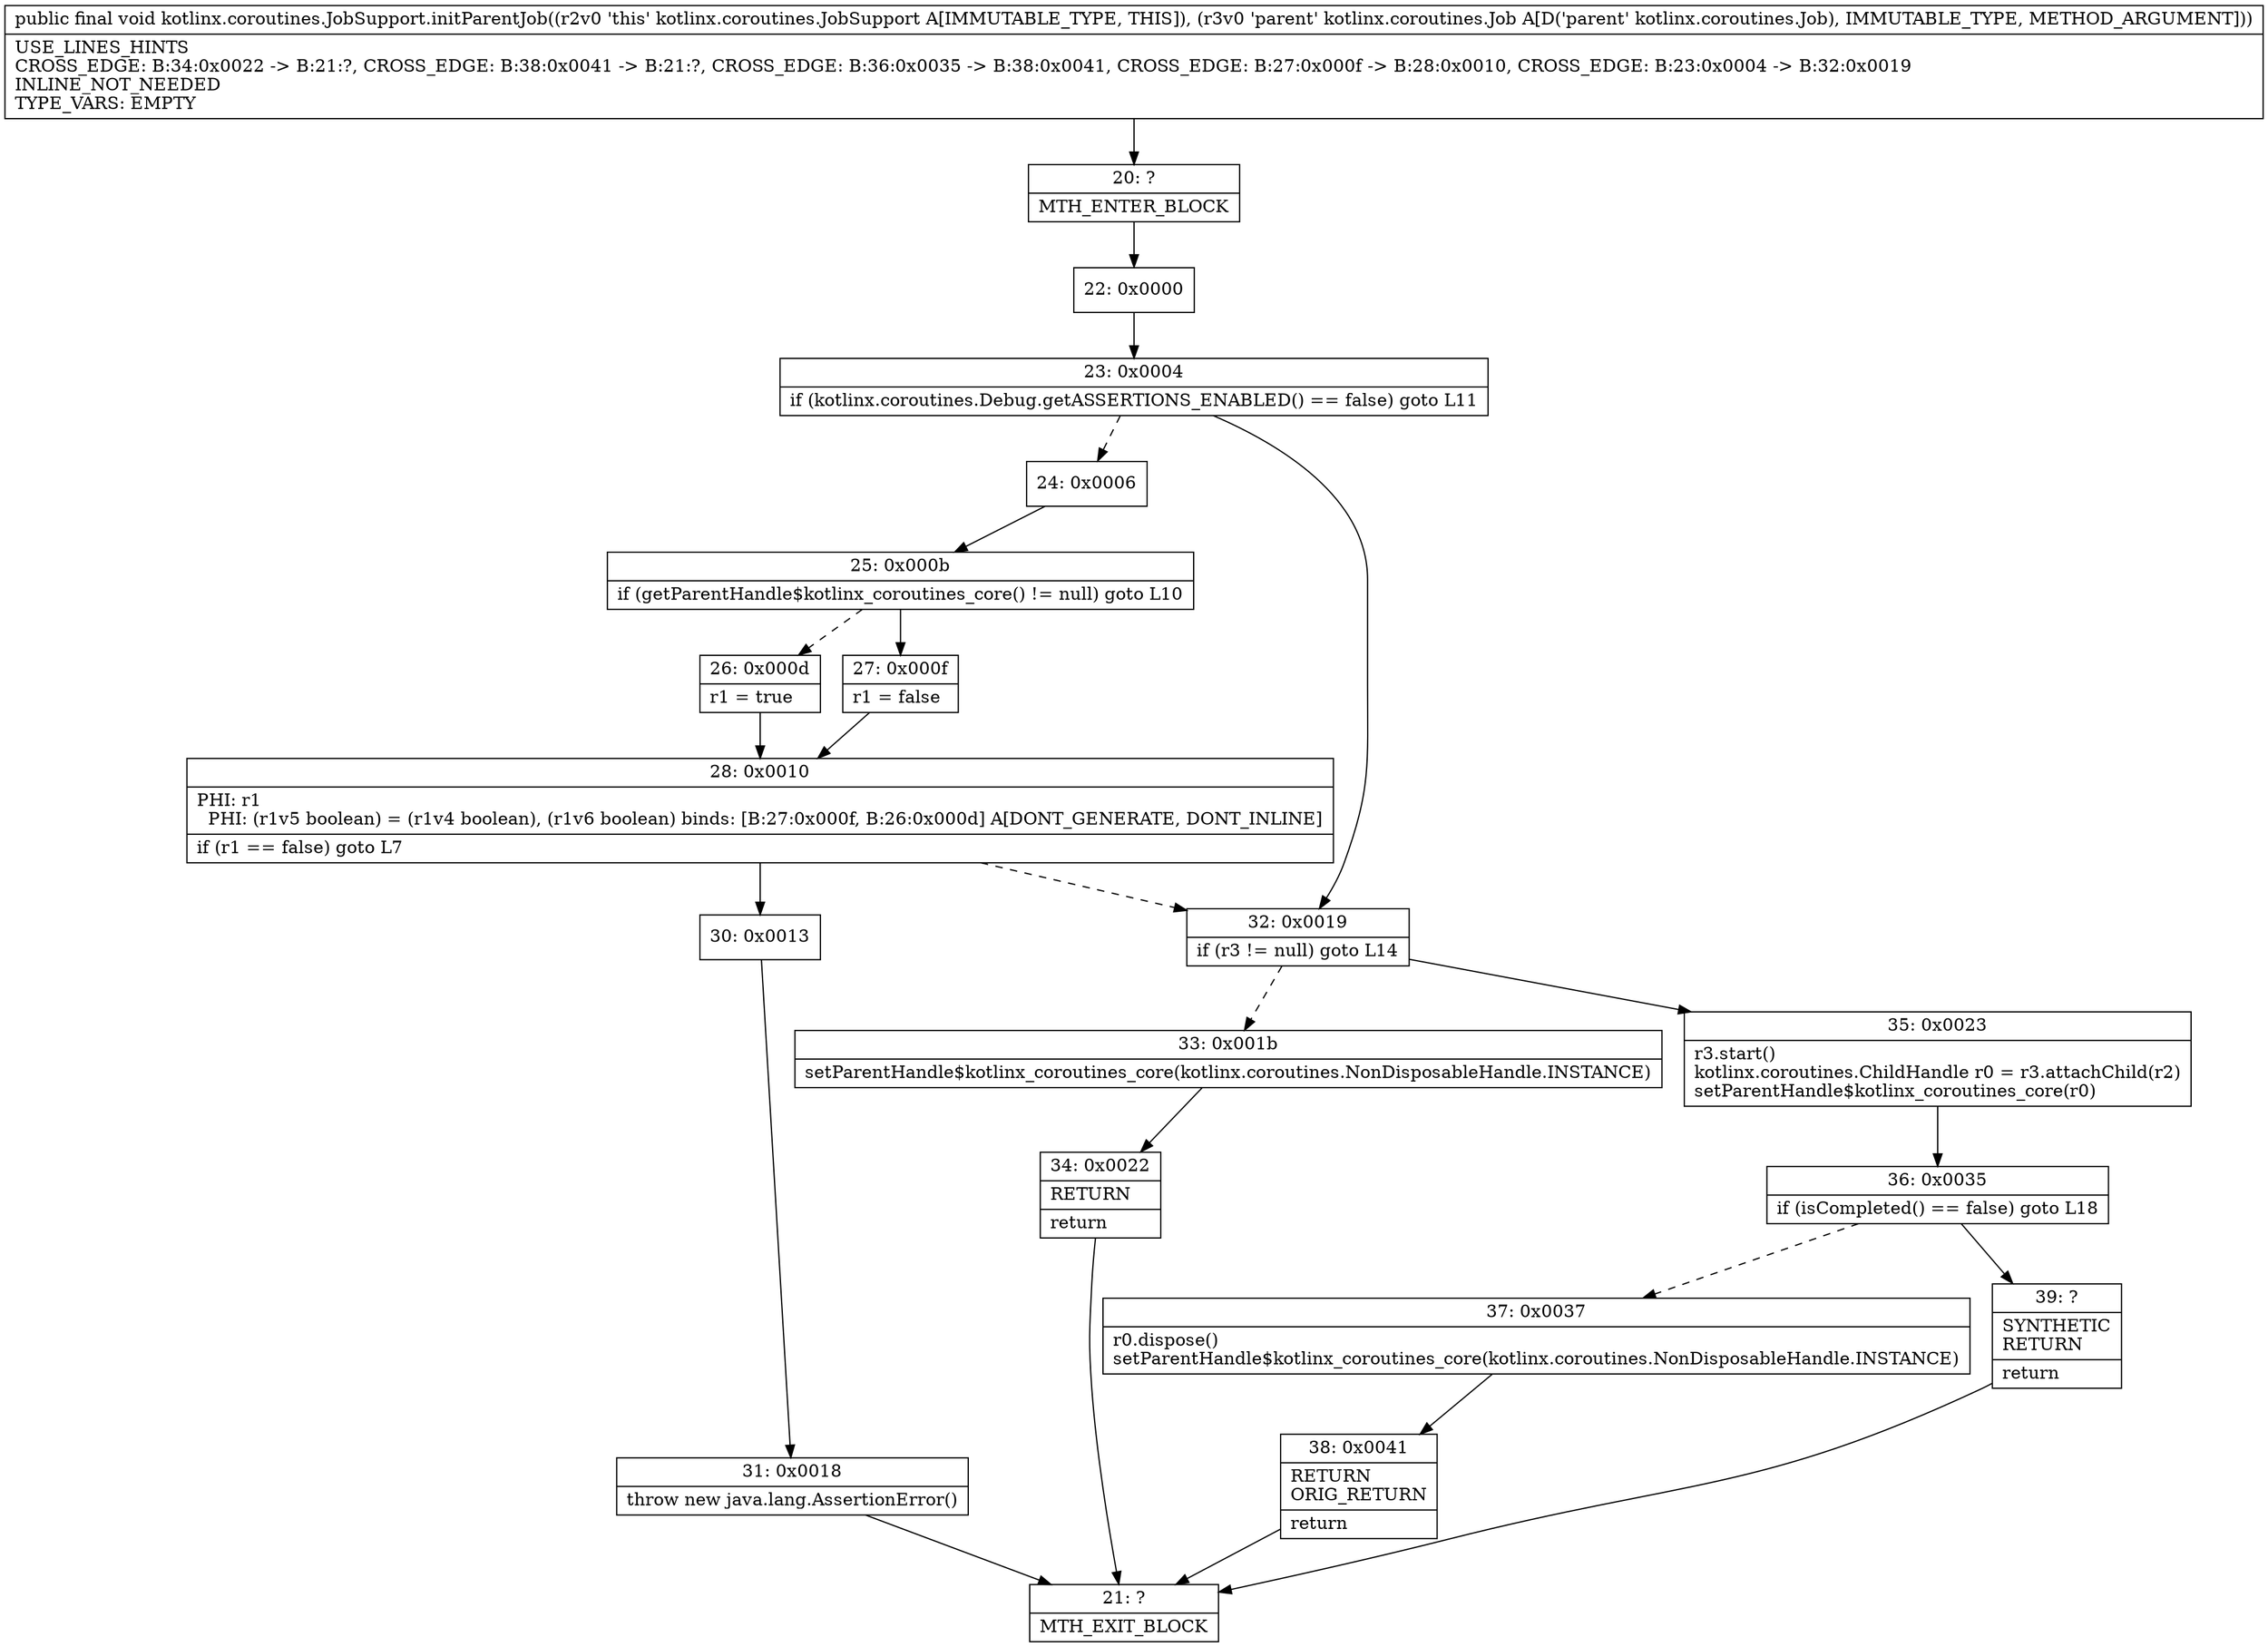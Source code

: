 digraph "CFG forkotlinx.coroutines.JobSupport.initParentJob(Lkotlinx\/coroutines\/Job;)V" {
Node_20 [shape=record,label="{20\:\ ?|MTH_ENTER_BLOCK\l}"];
Node_22 [shape=record,label="{22\:\ 0x0000}"];
Node_23 [shape=record,label="{23\:\ 0x0004|if (kotlinx.coroutines.Debug.getASSERTIONS_ENABLED() == false) goto L11\l}"];
Node_24 [shape=record,label="{24\:\ 0x0006}"];
Node_25 [shape=record,label="{25\:\ 0x000b|if (getParentHandle$kotlinx_coroutines_core() != null) goto L10\l}"];
Node_26 [shape=record,label="{26\:\ 0x000d|r1 = true\l}"];
Node_28 [shape=record,label="{28\:\ 0x0010|PHI: r1 \l  PHI: (r1v5 boolean) = (r1v4 boolean), (r1v6 boolean) binds: [B:27:0x000f, B:26:0x000d] A[DONT_GENERATE, DONT_INLINE]\l|if (r1 == false) goto L7\l}"];
Node_30 [shape=record,label="{30\:\ 0x0013}"];
Node_31 [shape=record,label="{31\:\ 0x0018|throw new java.lang.AssertionError()\l}"];
Node_21 [shape=record,label="{21\:\ ?|MTH_EXIT_BLOCK\l}"];
Node_27 [shape=record,label="{27\:\ 0x000f|r1 = false\l}"];
Node_32 [shape=record,label="{32\:\ 0x0019|if (r3 != null) goto L14\l}"];
Node_33 [shape=record,label="{33\:\ 0x001b|setParentHandle$kotlinx_coroutines_core(kotlinx.coroutines.NonDisposableHandle.INSTANCE)\l}"];
Node_34 [shape=record,label="{34\:\ 0x0022|RETURN\l|return\l}"];
Node_35 [shape=record,label="{35\:\ 0x0023|r3.start()\lkotlinx.coroutines.ChildHandle r0 = r3.attachChild(r2)\lsetParentHandle$kotlinx_coroutines_core(r0)\l}"];
Node_36 [shape=record,label="{36\:\ 0x0035|if (isCompleted() == false) goto L18\l}"];
Node_37 [shape=record,label="{37\:\ 0x0037|r0.dispose()\lsetParentHandle$kotlinx_coroutines_core(kotlinx.coroutines.NonDisposableHandle.INSTANCE)\l}"];
Node_38 [shape=record,label="{38\:\ 0x0041|RETURN\lORIG_RETURN\l|return\l}"];
Node_39 [shape=record,label="{39\:\ ?|SYNTHETIC\lRETURN\l|return\l}"];
MethodNode[shape=record,label="{public final void kotlinx.coroutines.JobSupport.initParentJob((r2v0 'this' kotlinx.coroutines.JobSupport A[IMMUTABLE_TYPE, THIS]), (r3v0 'parent' kotlinx.coroutines.Job A[D('parent' kotlinx.coroutines.Job), IMMUTABLE_TYPE, METHOD_ARGUMENT]))  | USE_LINES_HINTS\lCROSS_EDGE: B:34:0x0022 \-\> B:21:?, CROSS_EDGE: B:38:0x0041 \-\> B:21:?, CROSS_EDGE: B:36:0x0035 \-\> B:38:0x0041, CROSS_EDGE: B:27:0x000f \-\> B:28:0x0010, CROSS_EDGE: B:23:0x0004 \-\> B:32:0x0019\lINLINE_NOT_NEEDED\lTYPE_VARS: EMPTY\l}"];
MethodNode -> Node_20;Node_20 -> Node_22;
Node_22 -> Node_23;
Node_23 -> Node_24[style=dashed];
Node_23 -> Node_32;
Node_24 -> Node_25;
Node_25 -> Node_26[style=dashed];
Node_25 -> Node_27;
Node_26 -> Node_28;
Node_28 -> Node_30;
Node_28 -> Node_32[style=dashed];
Node_30 -> Node_31;
Node_31 -> Node_21;
Node_27 -> Node_28;
Node_32 -> Node_33[style=dashed];
Node_32 -> Node_35;
Node_33 -> Node_34;
Node_34 -> Node_21;
Node_35 -> Node_36;
Node_36 -> Node_37[style=dashed];
Node_36 -> Node_39;
Node_37 -> Node_38;
Node_38 -> Node_21;
Node_39 -> Node_21;
}

